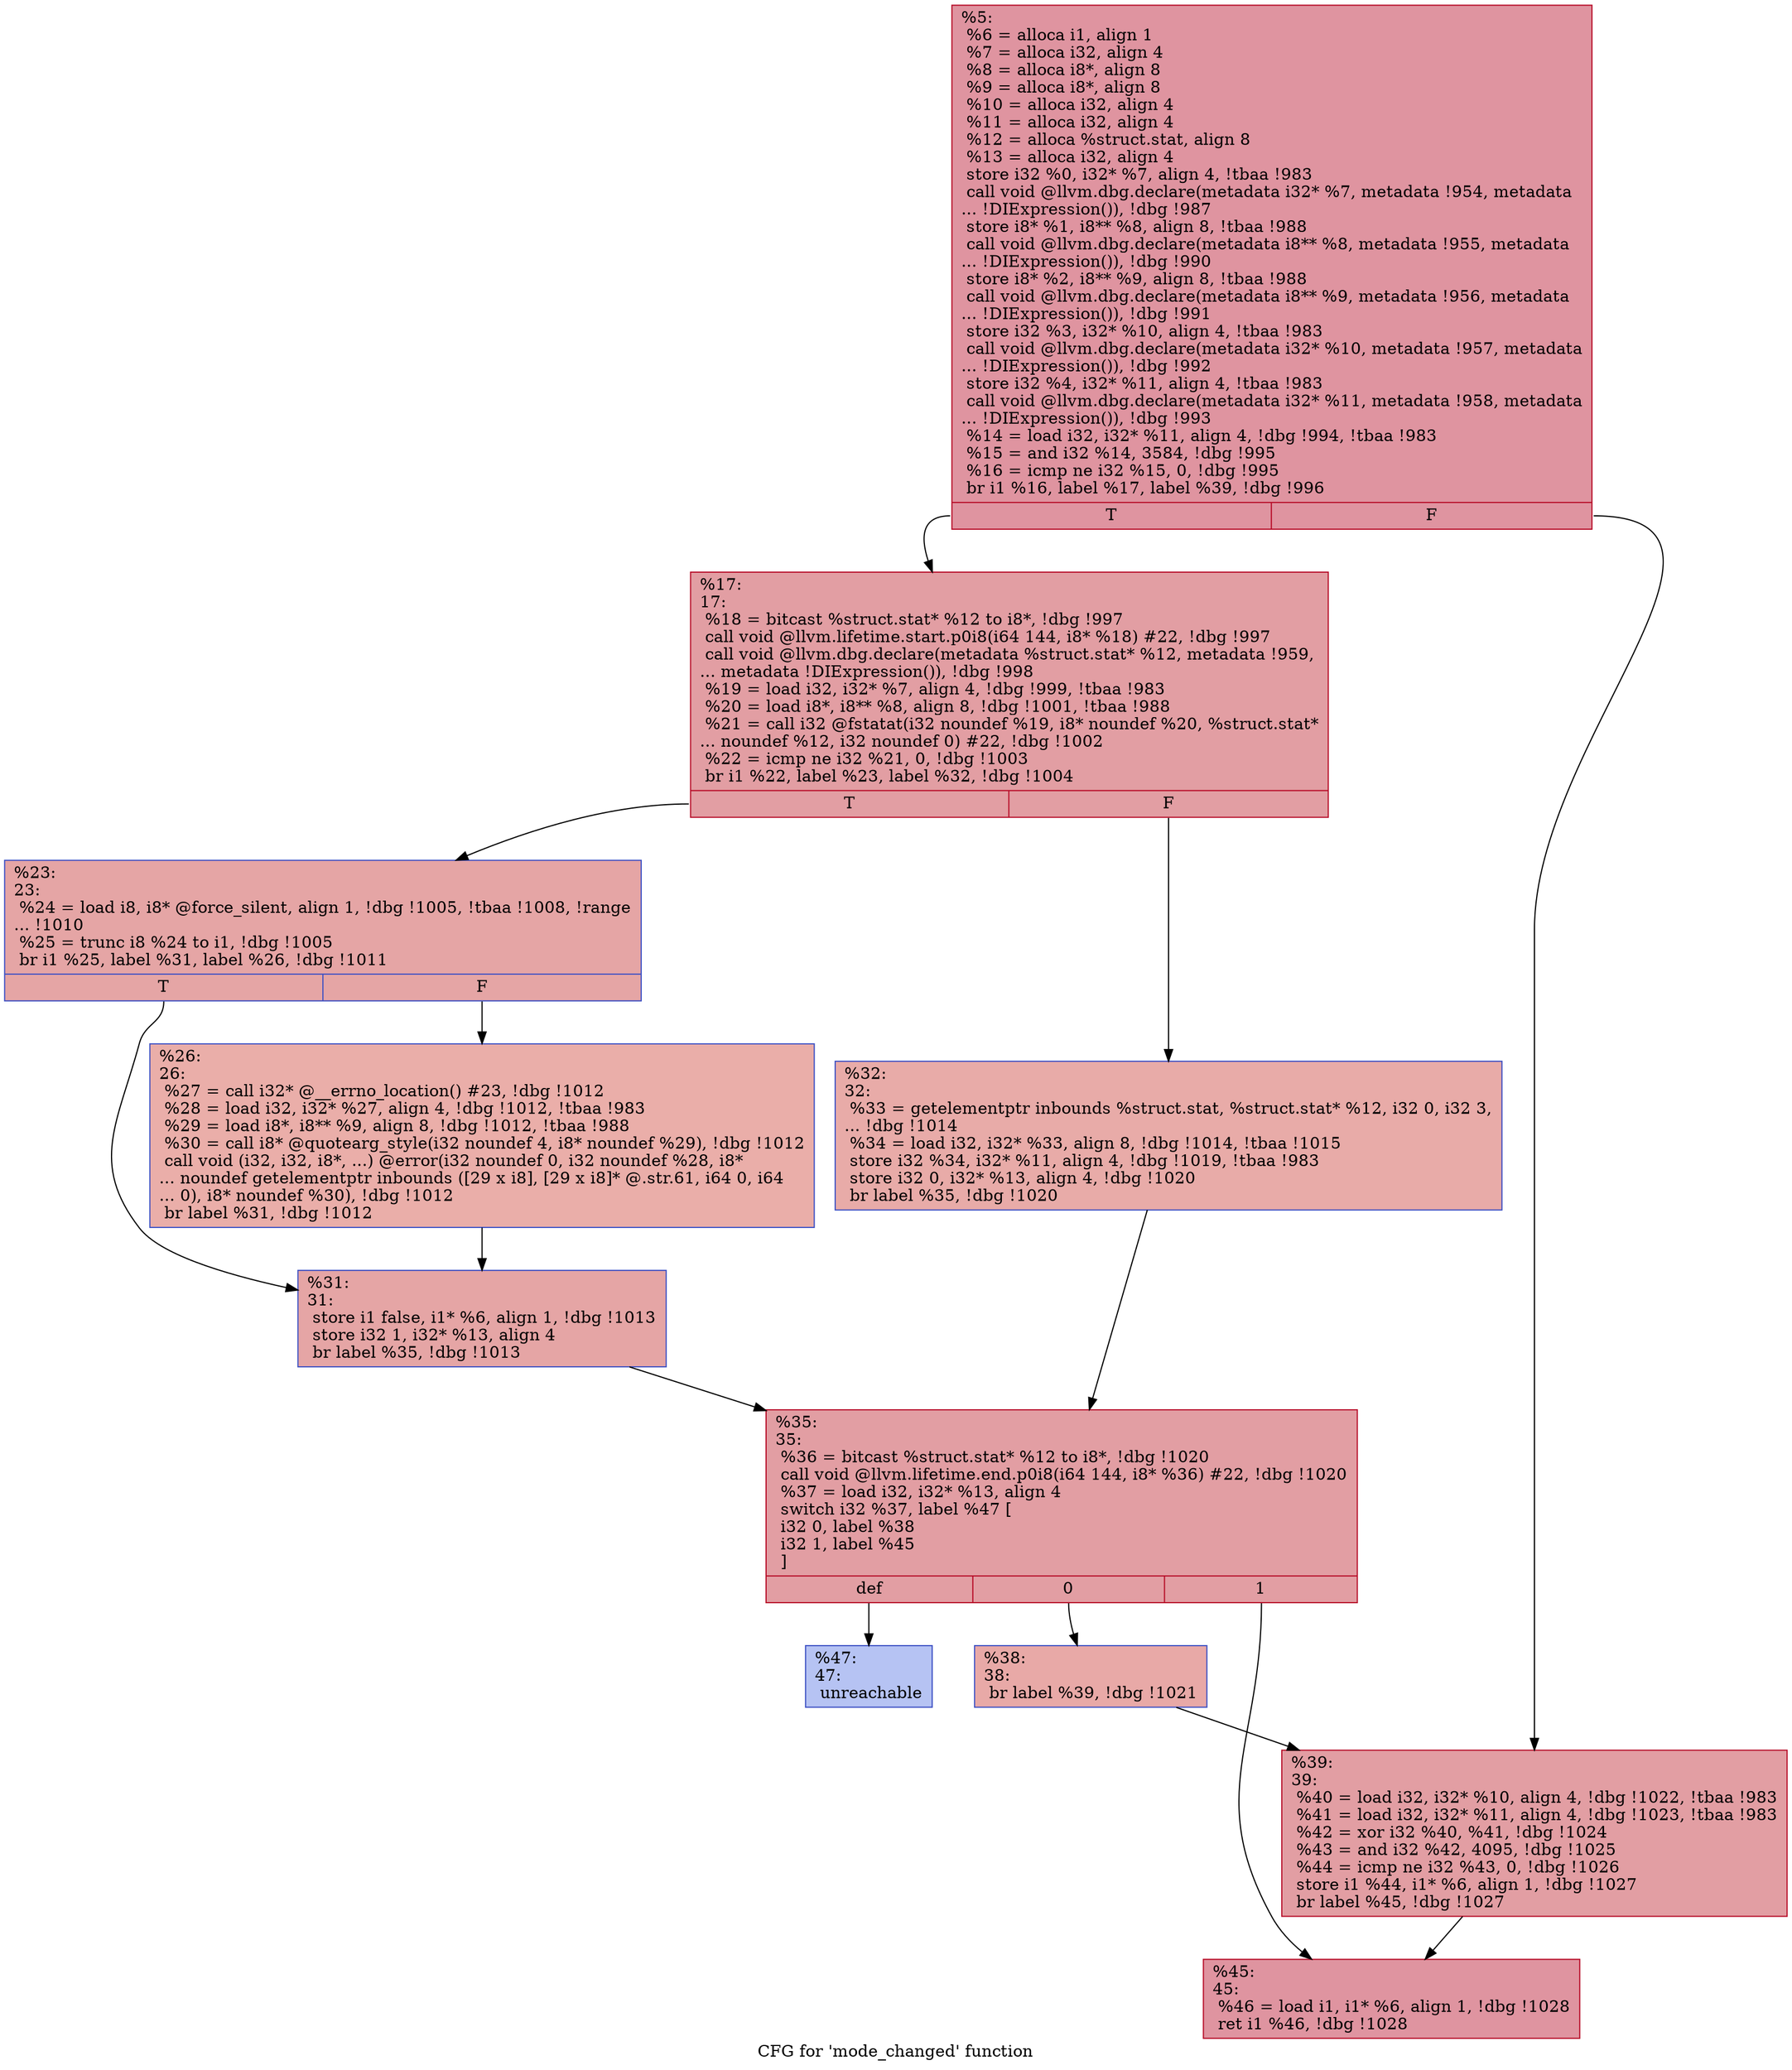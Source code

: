 digraph "CFG for 'mode_changed' function" {
	label="CFG for 'mode_changed' function";

	Node0x2012c10 [shape=record,color="#b70d28ff", style=filled, fillcolor="#b70d2870",label="{%5:\l  %6 = alloca i1, align 1\l  %7 = alloca i32, align 4\l  %8 = alloca i8*, align 8\l  %9 = alloca i8*, align 8\l  %10 = alloca i32, align 4\l  %11 = alloca i32, align 4\l  %12 = alloca %struct.stat, align 8\l  %13 = alloca i32, align 4\l  store i32 %0, i32* %7, align 4, !tbaa !983\l  call void @llvm.dbg.declare(metadata i32* %7, metadata !954, metadata\l... !DIExpression()), !dbg !987\l  store i8* %1, i8** %8, align 8, !tbaa !988\l  call void @llvm.dbg.declare(metadata i8** %8, metadata !955, metadata\l... !DIExpression()), !dbg !990\l  store i8* %2, i8** %9, align 8, !tbaa !988\l  call void @llvm.dbg.declare(metadata i8** %9, metadata !956, metadata\l... !DIExpression()), !dbg !991\l  store i32 %3, i32* %10, align 4, !tbaa !983\l  call void @llvm.dbg.declare(metadata i32* %10, metadata !957, metadata\l... !DIExpression()), !dbg !992\l  store i32 %4, i32* %11, align 4, !tbaa !983\l  call void @llvm.dbg.declare(metadata i32* %11, metadata !958, metadata\l... !DIExpression()), !dbg !993\l  %14 = load i32, i32* %11, align 4, !dbg !994, !tbaa !983\l  %15 = and i32 %14, 3584, !dbg !995\l  %16 = icmp ne i32 %15, 0, !dbg !995\l  br i1 %16, label %17, label %39, !dbg !996\l|{<s0>T|<s1>F}}"];
	Node0x2012c10:s0 -> Node0x2012e80;
	Node0x2012c10:s1 -> Node0x20130b0;
	Node0x2012e80 [shape=record,color="#b70d28ff", style=filled, fillcolor="#be242e70",label="{%17:\l17:                                               \l  %18 = bitcast %struct.stat* %12 to i8*, !dbg !997\l  call void @llvm.lifetime.start.p0i8(i64 144, i8* %18) #22, !dbg !997\l  call void @llvm.dbg.declare(metadata %struct.stat* %12, metadata !959,\l... metadata !DIExpression()), !dbg !998\l  %19 = load i32, i32* %7, align 4, !dbg !999, !tbaa !983\l  %20 = load i8*, i8** %8, align 8, !dbg !1001, !tbaa !988\l  %21 = call i32 @fstatat(i32 noundef %19, i8* noundef %20, %struct.stat*\l... noundef %12, i32 noundef 0) #22, !dbg !1002\l  %22 = icmp ne i32 %21, 0, !dbg !1003\l  br i1 %22, label %23, label %32, !dbg !1004\l|{<s0>T|<s1>F}}"];
	Node0x2012e80:s0 -> Node0x2012ed0;
	Node0x2012e80:s1 -> Node0x2012fc0;
	Node0x2012ed0 [shape=record,color="#3d50c3ff", style=filled, fillcolor="#c5333470",label="{%23:\l23:                                               \l  %24 = load i8, i8* @force_silent, align 1, !dbg !1005, !tbaa !1008, !range\l... !1010\l  %25 = trunc i8 %24 to i1, !dbg !1005\l  br i1 %25, label %31, label %26, !dbg !1011\l|{<s0>T|<s1>F}}"];
	Node0x2012ed0:s0 -> Node0x2012f70;
	Node0x2012ed0:s1 -> Node0x2012f20;
	Node0x2012f20 [shape=record,color="#3d50c3ff", style=filled, fillcolor="#d0473d70",label="{%26:\l26:                                               \l  %27 = call i32* @__errno_location() #23, !dbg !1012\l  %28 = load i32, i32* %27, align 4, !dbg !1012, !tbaa !983\l  %29 = load i8*, i8** %9, align 8, !dbg !1012, !tbaa !988\l  %30 = call i8* @quotearg_style(i32 noundef 4, i8* noundef %29), !dbg !1012\l  call void (i32, i32, i8*, ...) @error(i32 noundef 0, i32 noundef %28, i8*\l... noundef getelementptr inbounds ([29 x i8], [29 x i8]* @.str.61, i64 0, i64\l... 0), i8* noundef %30), !dbg !1012\l  br label %31, !dbg !1012\l}"];
	Node0x2012f20 -> Node0x2012f70;
	Node0x2012f70 [shape=record,color="#3d50c3ff", style=filled, fillcolor="#c5333470",label="{%31:\l31:                                               \l  store i1 false, i1* %6, align 1, !dbg !1013\l  store i32 1, i32* %13, align 4\l  br label %35, !dbg !1013\l}"];
	Node0x2012f70 -> Node0x2013010;
	Node0x2012fc0 [shape=record,color="#3d50c3ff", style=filled, fillcolor="#cc403a70",label="{%32:\l32:                                               \l  %33 = getelementptr inbounds %struct.stat, %struct.stat* %12, i32 0, i32 3,\l... !dbg !1014\l  %34 = load i32, i32* %33, align 8, !dbg !1014, !tbaa !1015\l  store i32 %34, i32* %11, align 4, !dbg !1019, !tbaa !983\l  store i32 0, i32* %13, align 4, !dbg !1020\l  br label %35, !dbg !1020\l}"];
	Node0x2012fc0 -> Node0x2013010;
	Node0x2013010 [shape=record,color="#b70d28ff", style=filled, fillcolor="#be242e70",label="{%35:\l35:                                               \l  %36 = bitcast %struct.stat* %12 to i8*, !dbg !1020\l  call void @llvm.lifetime.end.p0i8(i64 144, i8* %36) #22, !dbg !1020\l  %37 = load i32, i32* %13, align 4\l  switch i32 %37, label %47 [\l    i32 0, label %38\l    i32 1, label %45\l  ]\l|{<s0>def|<s1>0|<s2>1}}"];
	Node0x2013010:s0 -> Node0x2013150;
	Node0x2013010:s1 -> Node0x2013060;
	Node0x2013010:s2 -> Node0x2013100;
	Node0x2013060 [shape=record,color="#3d50c3ff", style=filled, fillcolor="#ca3b3770",label="{%38:\l38:                                               \l  br label %39, !dbg !1021\l}"];
	Node0x2013060 -> Node0x20130b0;
	Node0x20130b0 [shape=record,color="#b70d28ff", style=filled, fillcolor="#be242e70",label="{%39:\l39:                                               \l  %40 = load i32, i32* %10, align 4, !dbg !1022, !tbaa !983\l  %41 = load i32, i32* %11, align 4, !dbg !1023, !tbaa !983\l  %42 = xor i32 %40, %41, !dbg !1024\l  %43 = and i32 %42, 4095, !dbg !1025\l  %44 = icmp ne i32 %43, 0, !dbg !1026\l  store i1 %44, i1* %6, align 1, !dbg !1027\l  br label %45, !dbg !1027\l}"];
	Node0x20130b0 -> Node0x2013100;
	Node0x2013100 [shape=record,color="#b70d28ff", style=filled, fillcolor="#b70d2870",label="{%45:\l45:                                               \l  %46 = load i1, i1* %6, align 1, !dbg !1028\l  ret i1 %46, !dbg !1028\l}"];
	Node0x2013150 [shape=record,color="#3d50c3ff", style=filled, fillcolor="#5977e370",label="{%47:\l47:                                               \l  unreachable\l}"];
}
